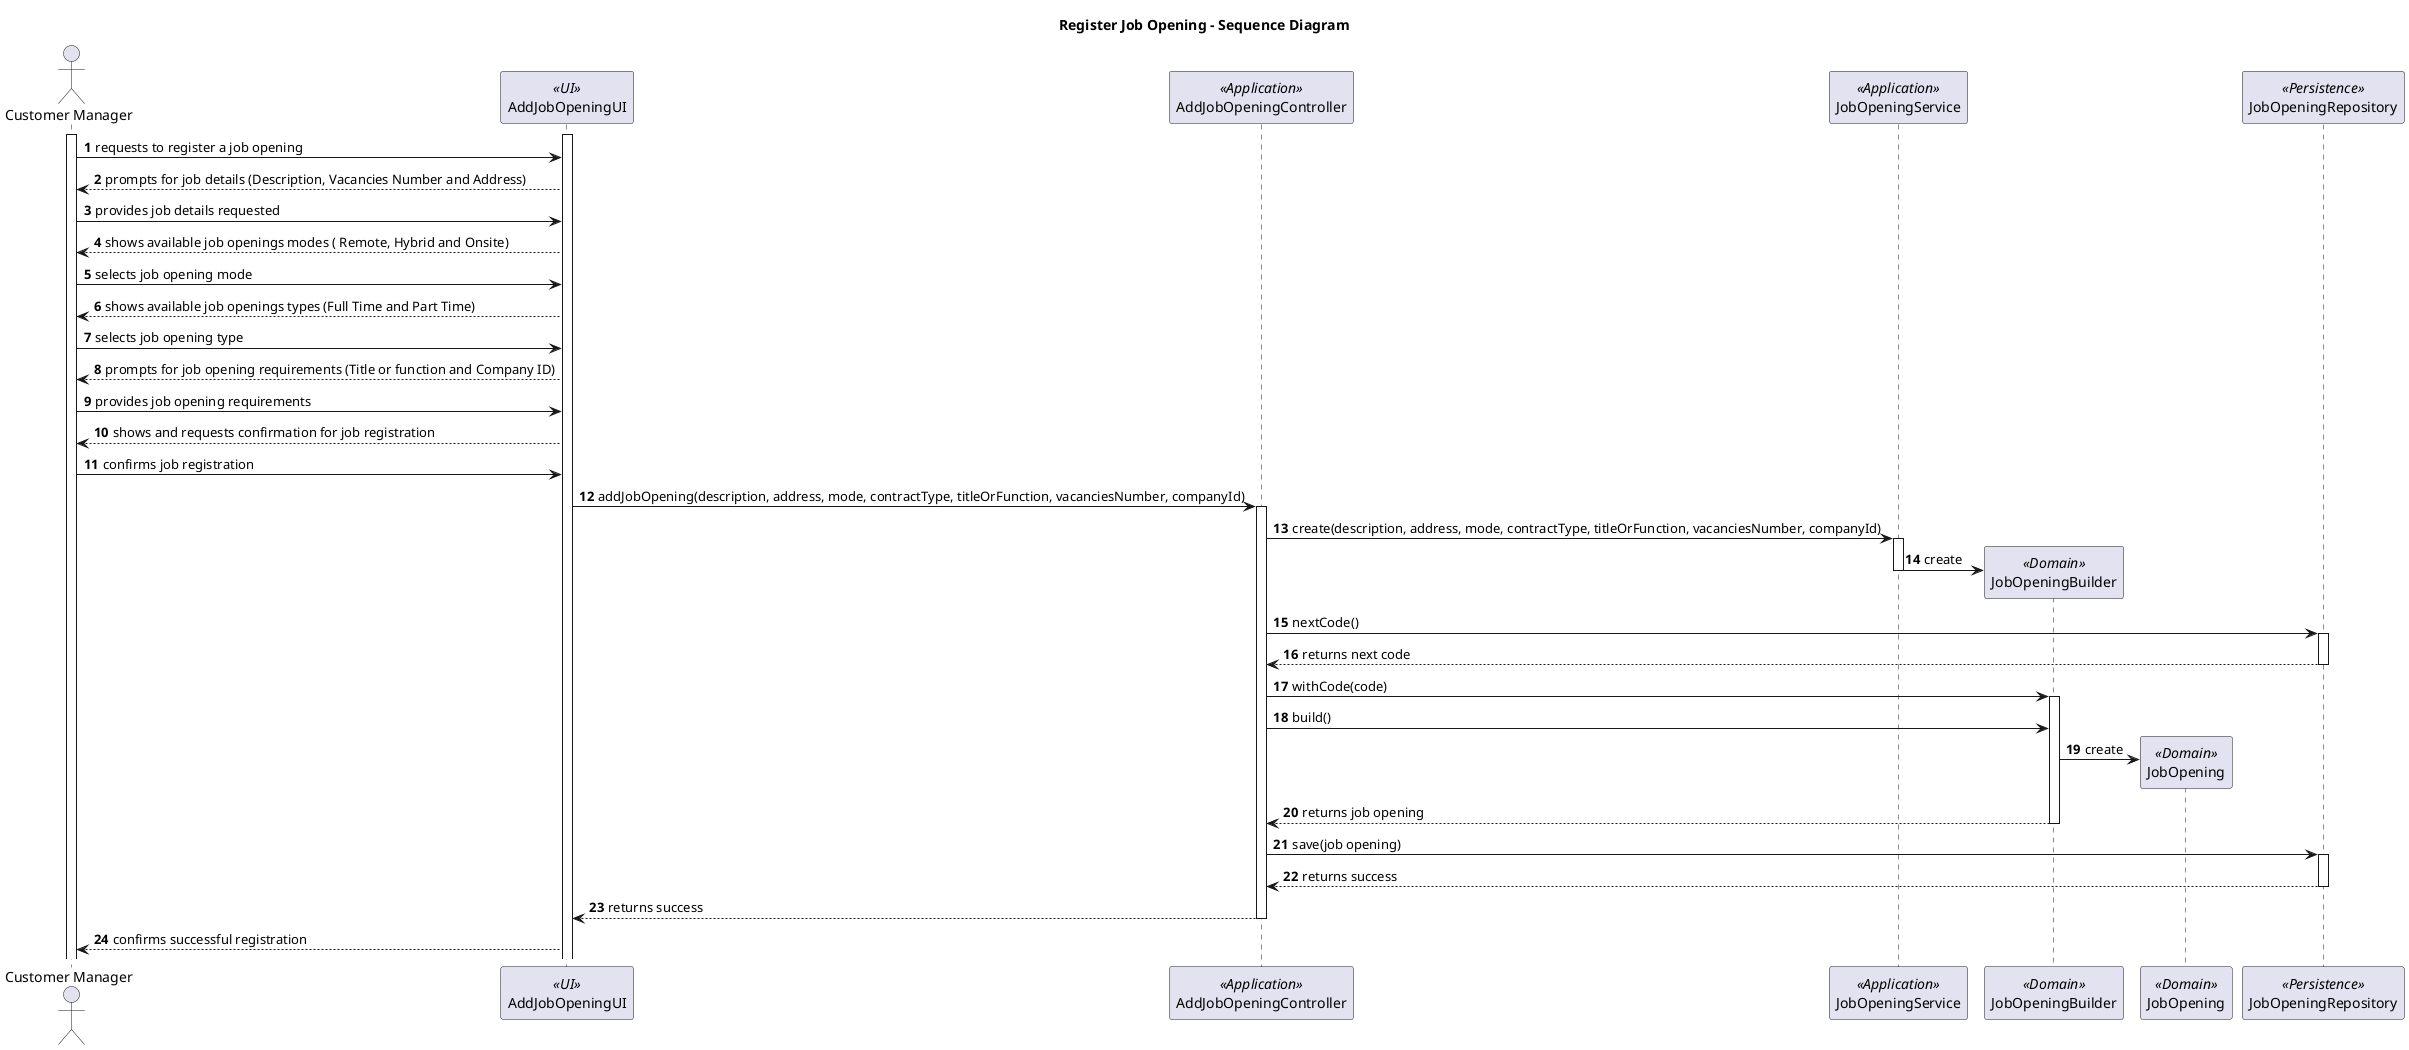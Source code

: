 @startuml

title Register Job Opening - Sequence Diagram

autonumber
actor "Customer Manager" as M
participant AddJobOpeningUI  as UI <<UI>>
participant AddJobOpeningController as Controller <<Application>>
participant JobOpeningService as JS <<Application>>
participant JobOpeningBuilder as JB <<Domain>>
participant JobOpening as JO <<Domain>>
participant JobOpeningRepository as JRepo <<Persistence>>


activate M
activate UI

M -> UI : requests to register a job opening

UI --> M : prompts for job details (Description, Vacancies Number and Address)

M -> UI : provides job details requested

UI --> M : shows available job openings modes ( Remote, Hybrid and Onsite)

M -> UI : selects job opening mode

UI --> M : shows available job openings types (Full Time and Part Time)

M -> UI : selects job opening type

UI --> M :  prompts for job opening requirements (Title or function and Company ID)

M -> UI : provides job opening requirements

UI --> M : shows and requests confirmation for job registration

M -> UI : confirms job registration

UI -> Controller: addJobOpening(description, address, mode, contractType, titleOrFunction, vacanciesNumber, companyId)

activate Controller

Controller -> JS : create(description, address, mode, contractType, titleOrFunction, vacanciesNumber, companyId)

activate JS

JS -> JB**: create


deactivate JS

Controller -> JRepo : nextCode()
activate JRepo

JRepo --> Controller: returns next code
deactivate JRepo

Controller -> JB: withCode(code)
activate JB

'Controller -> JB: withDescription(description)
'Controller -> JB: withAddress(address)
'Controller -> JB: withMode(mode)
'Controller -> JB: withContractType(contractType)
'Controller -> JB: withTitleOrFunction(titleOrFunction)
'Controller -> JB: withVacanciesNumber(vacanciesNumber)
'Controller -> JB: withCompanyId(companyId)

Controller -> JB: build()

deactivate JRepo
JB -> JO**: create
JB --> Controller: returns job opening
deactivate JB



Controller -> JRepo: save(job opening)
activate JRepo

JRepo --> Controller: returns success
deactivate JRepo
Controller --> UI: returns success
deactivate Controller

UI --> M: confirms successful registration

@enduml